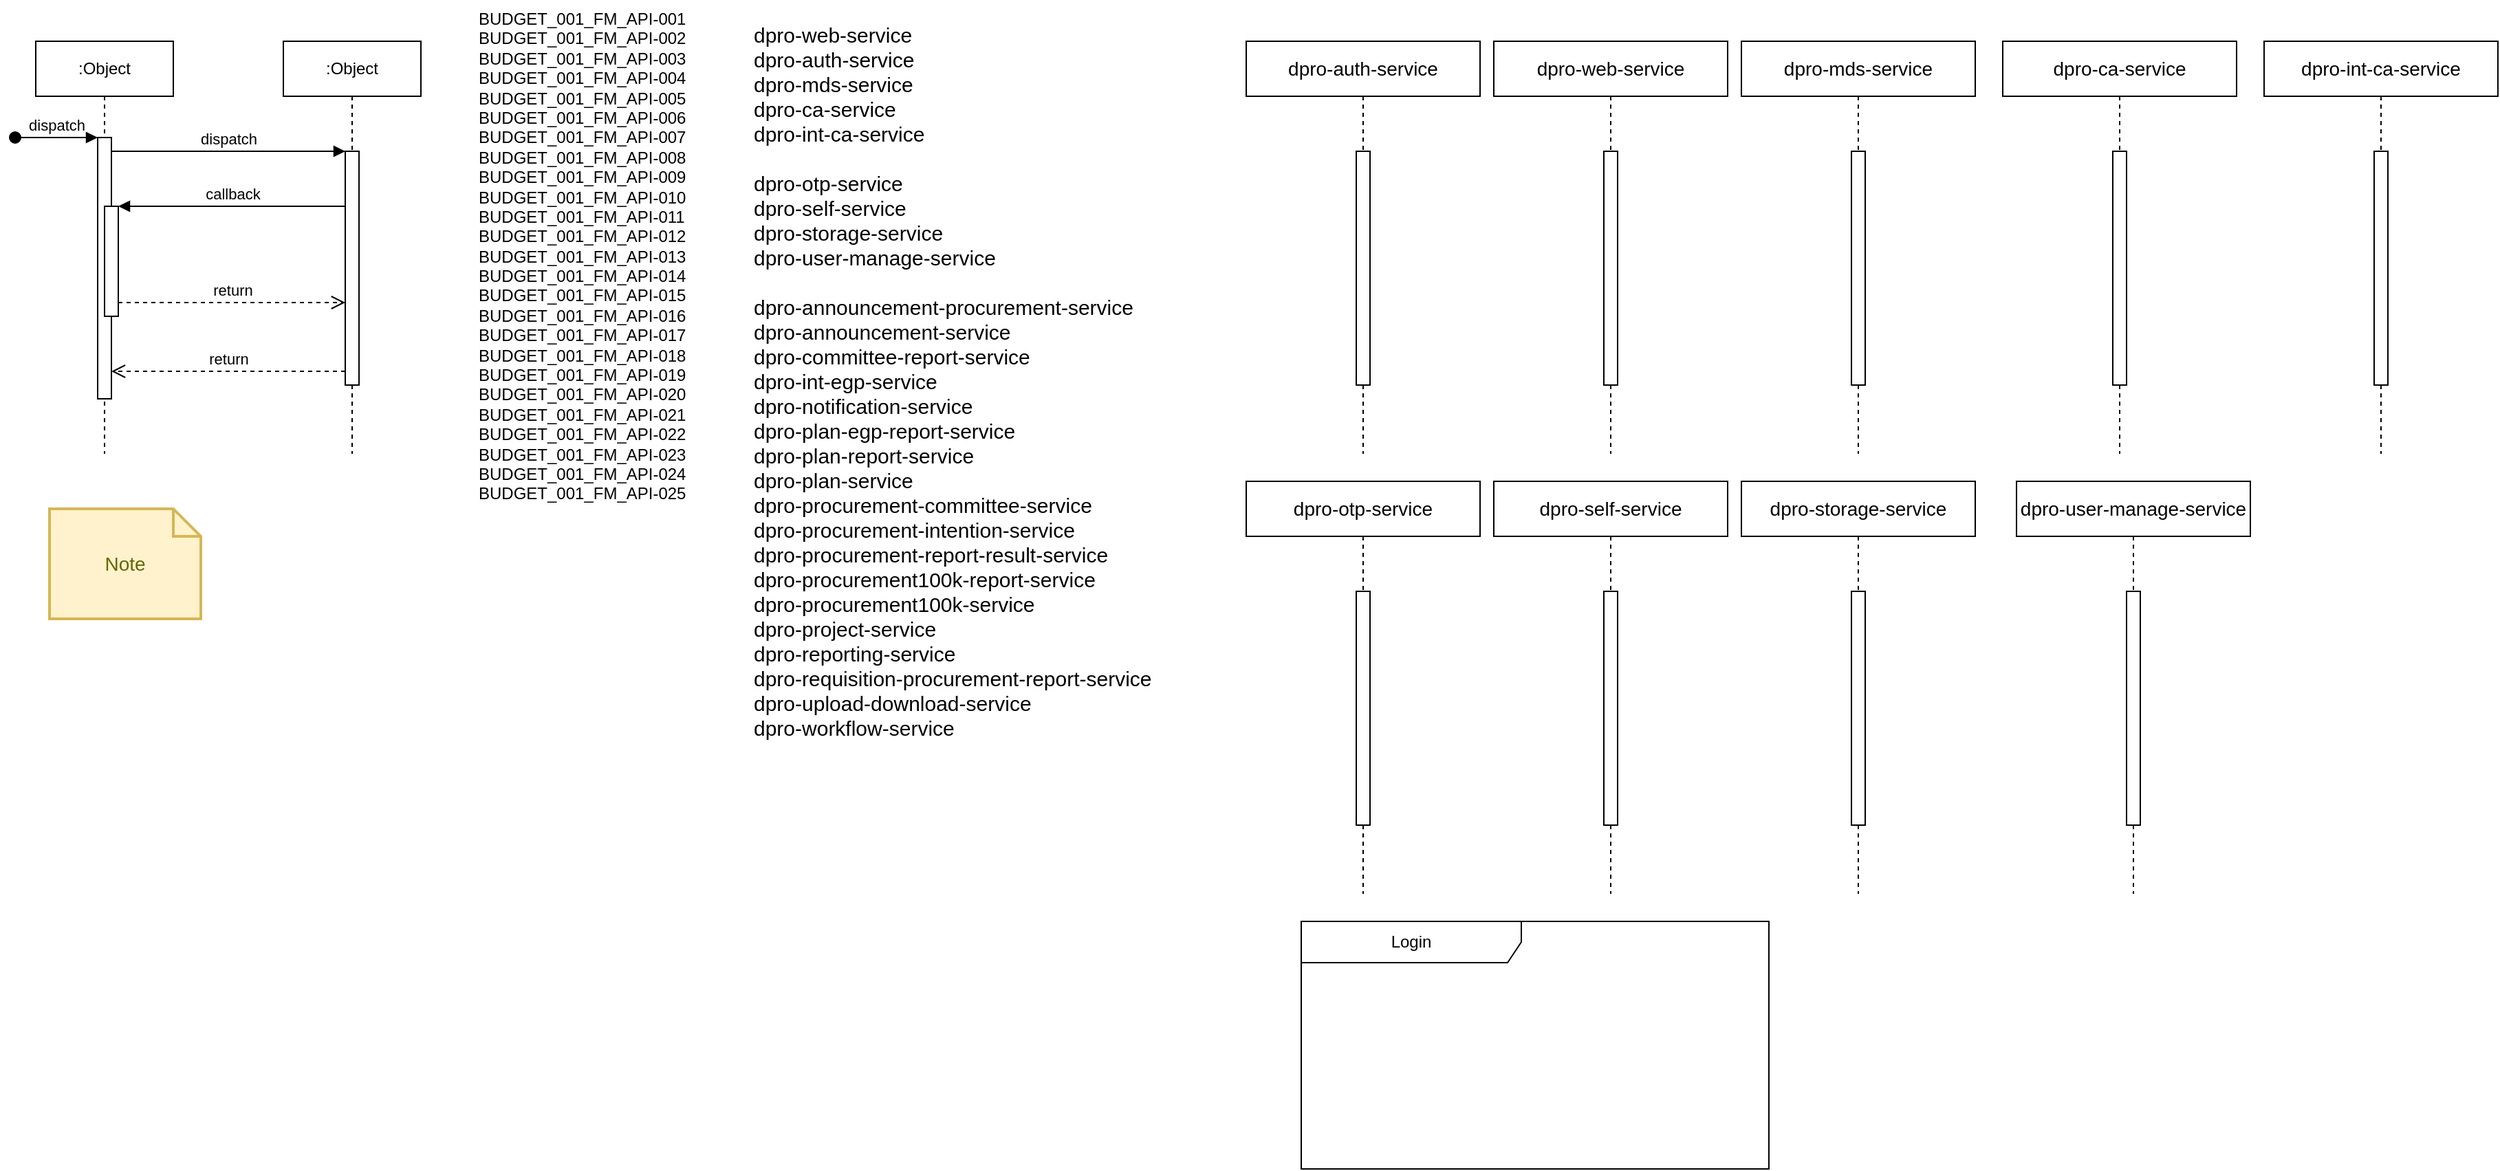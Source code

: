 <mxfile version="24.0.1" type="github" pages="7">
  <diagram name="Overviews" id="2YBvvXClWsGukQMizWep">
    <mxGraphModel dx="816" dy="507" grid="1" gridSize="10" guides="1" tooltips="1" connect="1" arrows="1" fold="1" page="1" pageScale="1" pageWidth="3300" pageHeight="4681" math="0" shadow="0">
      <root>
        <mxCell id="0" />
        <mxCell id="1" parent="0" />
        <mxCell id="aM9ryv3xv72pqoxQDRHE-1" value=":Object" style="shape=umlLifeline;perimeter=lifelinePerimeter;whiteSpace=wrap;html=1;container=0;dropTarget=0;collapsible=0;recursiveResize=0;outlineConnect=0;portConstraint=eastwest;newEdgeStyle={&quot;edgeStyle&quot;:&quot;elbowEdgeStyle&quot;,&quot;elbow&quot;:&quot;vertical&quot;,&quot;curved&quot;:0,&quot;rounded&quot;:0};" parent="1" vertex="1">
          <mxGeometry x="40" y="40" width="100" height="300" as="geometry" />
        </mxCell>
        <mxCell id="aM9ryv3xv72pqoxQDRHE-2" value="" style="html=1;points=[];perimeter=orthogonalPerimeter;outlineConnect=0;targetShapes=umlLifeline;portConstraint=eastwest;newEdgeStyle={&quot;edgeStyle&quot;:&quot;elbowEdgeStyle&quot;,&quot;elbow&quot;:&quot;vertical&quot;,&quot;curved&quot;:0,&quot;rounded&quot;:0};" parent="aM9ryv3xv72pqoxQDRHE-1" vertex="1">
          <mxGeometry x="45" y="70" width="10" height="190" as="geometry" />
        </mxCell>
        <mxCell id="aM9ryv3xv72pqoxQDRHE-3" value="dispatch" style="html=1;verticalAlign=bottom;startArrow=oval;endArrow=block;startSize=8;edgeStyle=elbowEdgeStyle;elbow=vertical;curved=0;rounded=0;" parent="aM9ryv3xv72pqoxQDRHE-1" target="aM9ryv3xv72pqoxQDRHE-2" edge="1">
          <mxGeometry relative="1" as="geometry">
            <mxPoint x="-15" y="70" as="sourcePoint" />
          </mxGeometry>
        </mxCell>
        <mxCell id="aM9ryv3xv72pqoxQDRHE-4" value="" style="html=1;points=[];perimeter=orthogonalPerimeter;outlineConnect=0;targetShapes=umlLifeline;portConstraint=eastwest;newEdgeStyle={&quot;edgeStyle&quot;:&quot;elbowEdgeStyle&quot;,&quot;elbow&quot;:&quot;vertical&quot;,&quot;curved&quot;:0,&quot;rounded&quot;:0};" parent="aM9ryv3xv72pqoxQDRHE-1" vertex="1">
          <mxGeometry x="50" y="120" width="10" height="80" as="geometry" />
        </mxCell>
        <mxCell id="aM9ryv3xv72pqoxQDRHE-5" value=":Object" style="shape=umlLifeline;perimeter=lifelinePerimeter;whiteSpace=wrap;html=1;container=0;dropTarget=0;collapsible=0;recursiveResize=0;outlineConnect=0;portConstraint=eastwest;newEdgeStyle={&quot;edgeStyle&quot;:&quot;elbowEdgeStyle&quot;,&quot;elbow&quot;:&quot;vertical&quot;,&quot;curved&quot;:0,&quot;rounded&quot;:0};" parent="1" vertex="1">
          <mxGeometry x="220" y="40" width="100" height="300" as="geometry" />
        </mxCell>
        <mxCell id="aM9ryv3xv72pqoxQDRHE-6" value="" style="html=1;points=[];perimeter=orthogonalPerimeter;outlineConnect=0;targetShapes=umlLifeline;portConstraint=eastwest;newEdgeStyle={&quot;edgeStyle&quot;:&quot;elbowEdgeStyle&quot;,&quot;elbow&quot;:&quot;vertical&quot;,&quot;curved&quot;:0,&quot;rounded&quot;:0};" parent="aM9ryv3xv72pqoxQDRHE-5" vertex="1">
          <mxGeometry x="45" y="80" width="10" height="170" as="geometry" />
        </mxCell>
        <mxCell id="aM9ryv3xv72pqoxQDRHE-7" value="dispatch" style="html=1;verticalAlign=bottom;endArrow=block;edgeStyle=elbowEdgeStyle;elbow=vertical;curved=0;rounded=0;" parent="1" source="aM9ryv3xv72pqoxQDRHE-2" target="aM9ryv3xv72pqoxQDRHE-6" edge="1">
          <mxGeometry relative="1" as="geometry">
            <mxPoint x="195" y="130" as="sourcePoint" />
            <Array as="points">
              <mxPoint x="180" y="120" />
            </Array>
          </mxGeometry>
        </mxCell>
        <mxCell id="aM9ryv3xv72pqoxQDRHE-8" value="return" style="html=1;verticalAlign=bottom;endArrow=open;dashed=1;endSize=8;edgeStyle=elbowEdgeStyle;elbow=vertical;curved=0;rounded=0;" parent="1" source="aM9ryv3xv72pqoxQDRHE-6" target="aM9ryv3xv72pqoxQDRHE-2" edge="1">
          <mxGeometry relative="1" as="geometry">
            <mxPoint x="195" y="205" as="targetPoint" />
            <Array as="points">
              <mxPoint x="190" y="280" />
            </Array>
          </mxGeometry>
        </mxCell>
        <mxCell id="aM9ryv3xv72pqoxQDRHE-9" value="callback" style="html=1;verticalAlign=bottom;endArrow=block;edgeStyle=elbowEdgeStyle;elbow=vertical;curved=0;rounded=0;" parent="1" source="aM9ryv3xv72pqoxQDRHE-6" target="aM9ryv3xv72pqoxQDRHE-4" edge="1">
          <mxGeometry relative="1" as="geometry">
            <mxPoint x="175" y="160" as="sourcePoint" />
            <Array as="points">
              <mxPoint x="190" y="160" />
            </Array>
          </mxGeometry>
        </mxCell>
        <mxCell id="aM9ryv3xv72pqoxQDRHE-10" value="return" style="html=1;verticalAlign=bottom;endArrow=open;dashed=1;endSize=8;edgeStyle=elbowEdgeStyle;elbow=vertical;curved=0;rounded=0;" parent="1" source="aM9ryv3xv72pqoxQDRHE-4" target="aM9ryv3xv72pqoxQDRHE-6" edge="1">
          <mxGeometry relative="1" as="geometry">
            <mxPoint x="175" y="235" as="targetPoint" />
            <Array as="points">
              <mxPoint x="180" y="230" />
            </Array>
          </mxGeometry>
        </mxCell>
        <mxCell id="-TaVARG5MMbbvSXpJm-a-1" value="BUDGET_001_FM_API-001&#xa;BUDGET_001_FM_API-002&#xa;BUDGET_001_FM_API-003&#xa;BUDGET_001_FM_API-004&#xa;BUDGET_001_FM_API-005&#xa;BUDGET_001_FM_API-006&#xa;BUDGET_001_FM_API-007&#xa;BUDGET_001_FM_API-008&#xa;BUDGET_001_FM_API-009&#xa;BUDGET_001_FM_API-010&#xa;BUDGET_001_FM_API-011&#xa;BUDGET_001_FM_API-012&#xa;BUDGET_001_FM_API-013&#xa;BUDGET_001_FM_API-014&#xa;BUDGET_001_FM_API-015&#xa;BUDGET_001_FM_API-016&#xa;BUDGET_001_FM_API-017&#xa;BUDGET_001_FM_API-018&#xa;BUDGET_001_FM_API-019&#xa;BUDGET_001_FM_API-020&#xa;BUDGET_001_FM_API-021&#xa;BUDGET_001_FM_API-022&#xa;BUDGET_001_FM_API-023&#xa;BUDGET_001_FM_API-024&#xa;BUDGET_001_FM_API-025" style="text;whiteSpace=wrap;" parent="1" vertex="1">
          <mxGeometry x="360" y="10" width="180" height="380" as="geometry" />
        </mxCell>
        <mxCell id="-TaVARG5MMbbvSXpJm-a-2" value="Note" style="shape=note;strokeWidth=2;fontSize=14;size=20;whiteSpace=wrap;html=1;fillColor=#fff2cc;strokeColor=#d6b656;fontColor=#666600;" parent="1" vertex="1">
          <mxGeometry x="50" y="380" width="110.0" height="80" as="geometry" />
        </mxCell>
        <mxCell id="jDLPC_h-5xHj1YWSQunS-3" value="dpro-web-service&#xa;dpro-auth-service&#xa;dpro-mds-service&#xa;dpro-ca-service&#xa;dpro-int-ca-service&#xa;&#xa;dpro-otp-service&#xa;dpro-self-service&#xa;dpro-storage-service&#xa;dpro-user-manage-service&#xa;&#xa;dpro-announcement-procurement-service&#xa;dpro-announcement-service&#xa;dpro-committee-report-service&#xa;dpro-int-egp-service&#xa;dpro-notification-service&#xa;dpro-plan-egp-report-service&#xa;dpro-plan-report-service&#xa;dpro-plan-service&#xa;dpro-procurement-committee-service&#xa;dpro-procurement-intention-service&#xa;dpro-procurement-report-result-service&#xa;dpro-procurement100k-report-service&#xa;dpro-procurement100k-service&#xa;dpro-project-service&#xa;dpro-reporting-service&#xa;dpro-requisition-procurement-report-service&#xa;dpro-upload-download-service&#xa;dpro-workflow-service" style="text;whiteSpace=wrap;fontFamily=Helvetica;fontSize=15;" vertex="1" parent="1">
          <mxGeometry x="560" y="20" width="310" height="560" as="geometry" />
        </mxCell>
        <mxCell id="jDLPC_h-5xHj1YWSQunS-4" value="dpro-auth-service" style="shape=umlLifeline;perimeter=lifelinePerimeter;whiteSpace=wrap;html=1;container=0;dropTarget=0;collapsible=0;recursiveResize=0;outlineConnect=0;portConstraint=eastwest;newEdgeStyle={&quot;edgeStyle&quot;:&quot;elbowEdgeStyle&quot;,&quot;elbow&quot;:&quot;vertical&quot;,&quot;curved&quot;:0,&quot;rounded&quot;:0};fontSize=14;" vertex="1" parent="1">
          <mxGeometry x="920" y="40" width="170" height="300" as="geometry" />
        </mxCell>
        <mxCell id="jDLPC_h-5xHj1YWSQunS-5" value="" style="html=1;points=[];perimeter=orthogonalPerimeter;outlineConnect=0;targetShapes=umlLifeline;portConstraint=eastwest;newEdgeStyle={&quot;edgeStyle&quot;:&quot;elbowEdgeStyle&quot;,&quot;elbow&quot;:&quot;vertical&quot;,&quot;curved&quot;:0,&quot;rounded&quot;:0};" vertex="1" parent="jDLPC_h-5xHj1YWSQunS-4">
          <mxGeometry x="80" y="80" width="10" height="170" as="geometry" />
        </mxCell>
        <mxCell id="jDLPC_h-5xHj1YWSQunS-6" value="dpro-web-service" style="shape=umlLifeline;perimeter=lifelinePerimeter;whiteSpace=wrap;html=1;container=0;dropTarget=0;collapsible=0;recursiveResize=0;outlineConnect=0;portConstraint=eastwest;newEdgeStyle={&quot;edgeStyle&quot;:&quot;elbowEdgeStyle&quot;,&quot;elbow&quot;:&quot;vertical&quot;,&quot;curved&quot;:0,&quot;rounded&quot;:0};fontSize=14;" vertex="1" parent="1">
          <mxGeometry x="1100" y="40" width="170" height="300" as="geometry" />
        </mxCell>
        <mxCell id="jDLPC_h-5xHj1YWSQunS-7" value="" style="html=1;points=[];perimeter=orthogonalPerimeter;outlineConnect=0;targetShapes=umlLifeline;portConstraint=eastwest;newEdgeStyle={&quot;edgeStyle&quot;:&quot;elbowEdgeStyle&quot;,&quot;elbow&quot;:&quot;vertical&quot;,&quot;curved&quot;:0,&quot;rounded&quot;:0};" vertex="1" parent="jDLPC_h-5xHj1YWSQunS-6">
          <mxGeometry x="80" y="80" width="10" height="170" as="geometry" />
        </mxCell>
        <mxCell id="jDLPC_h-5xHj1YWSQunS-8" value="dpro-mds-service" style="shape=umlLifeline;perimeter=lifelinePerimeter;whiteSpace=wrap;html=1;container=0;dropTarget=0;collapsible=0;recursiveResize=0;outlineConnect=0;portConstraint=eastwest;newEdgeStyle={&quot;edgeStyle&quot;:&quot;elbowEdgeStyle&quot;,&quot;elbow&quot;:&quot;vertical&quot;,&quot;curved&quot;:0,&quot;rounded&quot;:0};fontSize=14;" vertex="1" parent="1">
          <mxGeometry x="1280" y="40" width="170" height="300" as="geometry" />
        </mxCell>
        <mxCell id="jDLPC_h-5xHj1YWSQunS-9" value="" style="html=1;points=[];perimeter=orthogonalPerimeter;outlineConnect=0;targetShapes=umlLifeline;portConstraint=eastwest;newEdgeStyle={&quot;edgeStyle&quot;:&quot;elbowEdgeStyle&quot;,&quot;elbow&quot;:&quot;vertical&quot;,&quot;curved&quot;:0,&quot;rounded&quot;:0};" vertex="1" parent="jDLPC_h-5xHj1YWSQunS-8">
          <mxGeometry x="80" y="80" width="10" height="170" as="geometry" />
        </mxCell>
        <mxCell id="jDLPC_h-5xHj1YWSQunS-10" value="dpro-otp-service" style="shape=umlLifeline;perimeter=lifelinePerimeter;whiteSpace=wrap;html=1;container=0;dropTarget=0;collapsible=0;recursiveResize=0;outlineConnect=0;portConstraint=eastwest;newEdgeStyle={&quot;edgeStyle&quot;:&quot;elbowEdgeStyle&quot;,&quot;elbow&quot;:&quot;vertical&quot;,&quot;curved&quot;:0,&quot;rounded&quot;:0};fontSize=14;" vertex="1" parent="1">
          <mxGeometry x="920" y="360" width="170" height="300" as="geometry" />
        </mxCell>
        <mxCell id="jDLPC_h-5xHj1YWSQunS-11" value="" style="html=1;points=[];perimeter=orthogonalPerimeter;outlineConnect=0;targetShapes=umlLifeline;portConstraint=eastwest;newEdgeStyle={&quot;edgeStyle&quot;:&quot;elbowEdgeStyle&quot;,&quot;elbow&quot;:&quot;vertical&quot;,&quot;curved&quot;:0,&quot;rounded&quot;:0};" vertex="1" parent="jDLPC_h-5xHj1YWSQunS-10">
          <mxGeometry x="80" y="80" width="10" height="170" as="geometry" />
        </mxCell>
        <mxCell id="jDLPC_h-5xHj1YWSQunS-12" value="dpro-self-service" style="shape=umlLifeline;perimeter=lifelinePerimeter;whiteSpace=wrap;html=1;container=0;dropTarget=0;collapsible=0;recursiveResize=0;outlineConnect=0;portConstraint=eastwest;newEdgeStyle={&quot;edgeStyle&quot;:&quot;elbowEdgeStyle&quot;,&quot;elbow&quot;:&quot;vertical&quot;,&quot;curved&quot;:0,&quot;rounded&quot;:0};fontSize=14;" vertex="1" parent="1">
          <mxGeometry x="1100" y="360" width="170" height="300" as="geometry" />
        </mxCell>
        <mxCell id="jDLPC_h-5xHj1YWSQunS-13" value="" style="html=1;points=[];perimeter=orthogonalPerimeter;outlineConnect=0;targetShapes=umlLifeline;portConstraint=eastwest;newEdgeStyle={&quot;edgeStyle&quot;:&quot;elbowEdgeStyle&quot;,&quot;elbow&quot;:&quot;vertical&quot;,&quot;curved&quot;:0,&quot;rounded&quot;:0};" vertex="1" parent="jDLPC_h-5xHj1YWSQunS-12">
          <mxGeometry x="80" y="80" width="10" height="170" as="geometry" />
        </mxCell>
        <mxCell id="jDLPC_h-5xHj1YWSQunS-14" value="dpro-storage-service" style="shape=umlLifeline;perimeter=lifelinePerimeter;whiteSpace=wrap;html=1;container=0;dropTarget=0;collapsible=0;recursiveResize=0;outlineConnect=0;portConstraint=eastwest;newEdgeStyle={&quot;edgeStyle&quot;:&quot;elbowEdgeStyle&quot;,&quot;elbow&quot;:&quot;vertical&quot;,&quot;curved&quot;:0,&quot;rounded&quot;:0};fontSize=14;" vertex="1" parent="1">
          <mxGeometry x="1280" y="360" width="170" height="300" as="geometry" />
        </mxCell>
        <mxCell id="jDLPC_h-5xHj1YWSQunS-15" value="" style="html=1;points=[];perimeter=orthogonalPerimeter;outlineConnect=0;targetShapes=umlLifeline;portConstraint=eastwest;newEdgeStyle={&quot;edgeStyle&quot;:&quot;elbowEdgeStyle&quot;,&quot;elbow&quot;:&quot;vertical&quot;,&quot;curved&quot;:0,&quot;rounded&quot;:0};" vertex="1" parent="jDLPC_h-5xHj1YWSQunS-14">
          <mxGeometry x="80" y="80" width="10" height="170" as="geometry" />
        </mxCell>
        <mxCell id="jDLPC_h-5xHj1YWSQunS-16" value="dpro-user-manage-service" style="shape=umlLifeline;perimeter=lifelinePerimeter;whiteSpace=wrap;html=1;container=0;dropTarget=0;collapsible=0;recursiveResize=0;outlineConnect=0;portConstraint=eastwest;newEdgeStyle={&quot;edgeStyle&quot;:&quot;elbowEdgeStyle&quot;,&quot;elbow&quot;:&quot;vertical&quot;,&quot;curved&quot;:0,&quot;rounded&quot;:0};fontSize=14;" vertex="1" parent="1">
          <mxGeometry x="1480" y="360" width="170" height="300" as="geometry" />
        </mxCell>
        <mxCell id="jDLPC_h-5xHj1YWSQunS-17" value="" style="html=1;points=[];perimeter=orthogonalPerimeter;outlineConnect=0;targetShapes=umlLifeline;portConstraint=eastwest;newEdgeStyle={&quot;edgeStyle&quot;:&quot;elbowEdgeStyle&quot;,&quot;elbow&quot;:&quot;vertical&quot;,&quot;curved&quot;:0,&quot;rounded&quot;:0};" vertex="1" parent="jDLPC_h-5xHj1YWSQunS-16">
          <mxGeometry x="80" y="80" width="10" height="170" as="geometry" />
        </mxCell>
        <mxCell id="jDLPC_h-5xHj1YWSQunS-18" value="dpro-ca-service" style="shape=umlLifeline;perimeter=lifelinePerimeter;whiteSpace=wrap;html=1;container=0;dropTarget=0;collapsible=0;recursiveResize=0;outlineConnect=0;portConstraint=eastwest;newEdgeStyle={&quot;edgeStyle&quot;:&quot;elbowEdgeStyle&quot;,&quot;elbow&quot;:&quot;vertical&quot;,&quot;curved&quot;:0,&quot;rounded&quot;:0};fontSize=14;" vertex="1" parent="1">
          <mxGeometry x="1470" y="40" width="170" height="300" as="geometry" />
        </mxCell>
        <mxCell id="jDLPC_h-5xHj1YWSQunS-19" value="" style="html=1;points=[];perimeter=orthogonalPerimeter;outlineConnect=0;targetShapes=umlLifeline;portConstraint=eastwest;newEdgeStyle={&quot;edgeStyle&quot;:&quot;elbowEdgeStyle&quot;,&quot;elbow&quot;:&quot;vertical&quot;,&quot;curved&quot;:0,&quot;rounded&quot;:0};" vertex="1" parent="jDLPC_h-5xHj1YWSQunS-18">
          <mxGeometry x="80" y="80" width="10" height="170" as="geometry" />
        </mxCell>
        <mxCell id="jDLPC_h-5xHj1YWSQunS-20" value="dpro-int-ca-service" style="shape=umlLifeline;perimeter=lifelinePerimeter;whiteSpace=wrap;html=1;container=0;dropTarget=0;collapsible=0;recursiveResize=0;outlineConnect=0;portConstraint=eastwest;newEdgeStyle={&quot;edgeStyle&quot;:&quot;elbowEdgeStyle&quot;,&quot;elbow&quot;:&quot;vertical&quot;,&quot;curved&quot;:0,&quot;rounded&quot;:0};fontSize=14;" vertex="1" parent="1">
          <mxGeometry x="1660" y="40" width="170" height="300" as="geometry" />
        </mxCell>
        <mxCell id="jDLPC_h-5xHj1YWSQunS-21" value="" style="html=1;points=[];perimeter=orthogonalPerimeter;outlineConnect=0;targetShapes=umlLifeline;portConstraint=eastwest;newEdgeStyle={&quot;edgeStyle&quot;:&quot;elbowEdgeStyle&quot;,&quot;elbow&quot;:&quot;vertical&quot;,&quot;curved&quot;:0,&quot;rounded&quot;:0};" vertex="1" parent="jDLPC_h-5xHj1YWSQunS-20">
          <mxGeometry x="80" y="80" width="10" height="170" as="geometry" />
        </mxCell>
        <mxCell id="jDLPC_h-5xHj1YWSQunS-22" value="Login" style="shape=umlFrame;whiteSpace=wrap;html=1;pointerEvents=0;recursiveResize=0;container=1;collapsible=0;width=160;fontStyle=0" vertex="1" parent="1">
          <mxGeometry x="960" y="680" width="340" height="180" as="geometry" />
        </mxCell>
      </root>
    </mxGraphModel>
  </diagram>
  <diagram id="rSaH8NdVP8mn4lWI2dxP" name="BUDGET_001_FM">
    <mxGraphModel dx="816" dy="592" grid="1" gridSize="10" guides="1" tooltips="1" connect="1" arrows="1" fold="1" page="1" pageScale="1" pageWidth="3300" pageHeight="4681" math="0" shadow="0">
      <root>
        <mxCell id="0" />
        <mxCell id="1" parent="0" />
        <mxCell id="EPhtuEM1E1tdVWYiNVVR-2" value="rungnapa.m&#xa;P@ssw0rd@123" style="text;whiteSpace=wrap;" vertex="1" parent="1">
          <mxGeometry x="30" y="10" width="100" height="40" as="geometry" />
        </mxCell>
        <mxCell id="EPhtuEM1E1tdVWYiNVVR-3" value="F-66-0-01-401-02-2" style="text;whiteSpace=wrap;" vertex="1" parent="1">
          <mxGeometry x="30" y="70" width="140" height="40" as="geometry" />
        </mxCell>
        <mxCell id="EPhtuEM1E1tdVWYiNVVR-4" value="Procurement is a complex and multifaceted aspect of business operations &#xa;that requires careful consideration and strategic planning. From &#xa;sourcing suppliers to negotiating contracts and managing relationships, &#xa;the procurement process plays a crucial role in the success of an &#xa;organization. This comprehensive guide will delve into the intricacies &#xa;of procurement, providing in-depth insights, best practices, and &#xa;strategies for optimizing this essential function within a company." style="text;whiteSpace=wrap;html=1;" vertex="1" parent="1">
          <mxGeometry x="30" y="150" width="430" height="120" as="geometry" />
        </mxCell>
        <mxCell id="EPhtuEM1E1tdVWYiNVVR-6" value="SEC-REVIEW-001" style="text;whiteSpace=wrap;html=1;" vertex="1" parent="1">
          <mxGeometry x="30" y="110" width="130" height="40" as="geometry" />
        </mxCell>
        <UserObject label="https://100.98.95.26" link="https://100.98.95.26" id="EPhtuEM1E1tdVWYiNVVR-7">
          <mxCell style="text;whiteSpace=wrap;" vertex="1" parent="1">
            <mxGeometry x="150" y="10" width="140" height="40" as="geometry" />
          </mxCell>
        </UserObject>
        <mxCell id="EPhtuEM1E1tdVWYiNVVR-9" value="PASS : 0994000041098" style="text;whiteSpace=wrap;" vertex="1" parent="1">
          <mxGeometry x="290" y="10" width="140" height="40" as="geometry" />
        </mxCell>
      </root>
    </mxGraphModel>
  </diagram>
  <diagram id="nqIrVXzXZWHMo4DkmTQZ" name="BUDGET_002_FM">
    <mxGraphModel dx="1306" dy="811" grid="1" gridSize="10" guides="1" tooltips="1" connect="1" arrows="1" fold="1" page="1" pageScale="1" pageWidth="3300" pageHeight="4681" math="0" shadow="0">
      <root>
        <mxCell id="0" />
        <mxCell id="1" parent="0" />
      </root>
    </mxGraphModel>
  </diagram>
  <diagram id="zQ6jQq0Ts4D7YYxGXrK2" name="PROC_002_FM">
    <mxGraphModel dx="1306" dy="811" grid="1" gridSize="10" guides="1" tooltips="1" connect="1" arrows="1" fold="1" page="1" pageScale="1" pageWidth="3300" pageHeight="4681" math="0" shadow="0">
      <root>
        <mxCell id="0" />
        <mxCell id="1" parent="0" />
      </root>
    </mxGraphModel>
  </diagram>
  <diagram id="btvgOp0sQsY-LS6y_xO-" name="PROC_011_FM">
    <mxGraphModel dx="1306" dy="811" grid="1" gridSize="10" guides="1" tooltips="1" connect="1" arrows="1" fold="1" page="1" pageScale="1" pageWidth="3300" pageHeight="4681" math="0" shadow="0">
      <root>
        <mxCell id="0" />
        <mxCell id="1" parent="0" />
      </root>
    </mxGraphModel>
  </diagram>
  <diagram id="dOvX-RYG1lpgUbQyHqaX" name="PROC_012_FM">
    <mxGraphModel dx="1306" dy="811" grid="1" gridSize="10" guides="1" tooltips="1" connect="1" arrows="1" fold="1" page="1" pageScale="1" pageWidth="3300" pageHeight="4681" math="0" shadow="0">
      <root>
        <mxCell id="0" />
        <mxCell id="1" parent="0" />
      </root>
    </mxGraphModel>
  </diagram>
  <diagram id="w6cAZVfIFwaDcwH45HJJ" name="PROC_003_INT">
    <mxGraphModel dx="1306" dy="811" grid="1" gridSize="10" guides="1" tooltips="1" connect="1" arrows="1" fold="1" page="1" pageScale="1" pageWidth="3300" pageHeight="4681" math="0" shadow="0">
      <root>
        <mxCell id="0" />
        <mxCell id="1" parent="0" />
        <mxCell id="YPrYw4atHl12UZ3xD424-3" value="PROC_003_INT_API-001&#xa;PROC_003_INT_API-002" style="text;whiteSpace=wrap;" parent="1" vertex="1">
          <mxGeometry x="70" y="50" width="170" height="50" as="geometry" />
        </mxCell>
        <mxCell id="nejnaMu0npJQ8gBq4WCY-1" value="dpro-project-service" style="shape=umlLifeline;perimeter=lifelinePerimeter;whiteSpace=wrap;html=1;container=0;dropTarget=0;collapsible=0;recursiveResize=0;outlineConnect=0;portConstraint=eastwest;newEdgeStyle={&quot;edgeStyle&quot;:&quot;elbowEdgeStyle&quot;,&quot;elbow&quot;:&quot;vertical&quot;,&quot;curved&quot;:0,&quot;rounded&quot;:0};fontSize=14;" parent="1" vertex="1">
          <mxGeometry x="420" y="30" width="170" height="300" as="geometry" />
        </mxCell>
        <mxCell id="nejnaMu0npJQ8gBq4WCY-2" value="" style="html=1;points=[];perimeter=orthogonalPerimeter;outlineConnect=0;targetShapes=umlLifeline;portConstraint=eastwest;newEdgeStyle={&quot;edgeStyle&quot;:&quot;elbowEdgeStyle&quot;,&quot;elbow&quot;:&quot;vertical&quot;,&quot;curved&quot;:0,&quot;rounded&quot;:0};" parent="nejnaMu0npJQ8gBq4WCY-1" vertex="1">
          <mxGeometry x="80" y="80" width="10" height="140" as="geometry" />
        </mxCell>
        <mxCell id="VUPY7YrWBb2VEkZ5RYBU-1" value="&lt;a data-sheets-formula-bar-text-style=&quot;font-size:13px;color:#1155cc;font-weight:normal;text-decoration:underline;font-family:&#39;Arial&#39;;font-style:normal;text-decoration-skip-ink:none;&quot; class=&quot;waffle-rich-text-link&quot; data-sheets-formula-bar-text-link=&quot;https://nhsoapi.nhso.go.th/FMU/egp/v1/service&quot;&gt;https://nhsoapi.nhso.go.th/FMU/egp/v1/service&lt;/a&gt;" style="shape=umlLifeline;perimeter=lifelinePerimeter;whiteSpace=wrap;html=1;container=0;dropTarget=0;collapsible=0;recursiveResize=0;outlineConnect=0;portConstraint=eastwest;newEdgeStyle={&quot;edgeStyle&quot;:&quot;elbowEdgeStyle&quot;,&quot;elbow&quot;:&quot;vertical&quot;,&quot;curved&quot;:0,&quot;rounded&quot;:0};fontSize=14;" parent="1" vertex="1">
          <mxGeometry x="780" y="30" width="170" height="300" as="geometry" />
        </mxCell>
        <mxCell id="VUPY7YrWBb2VEkZ5RYBU-2" value="" style="html=1;points=[];perimeter=orthogonalPerimeter;outlineConnect=0;targetShapes=umlLifeline;portConstraint=eastwest;newEdgeStyle={&quot;edgeStyle&quot;:&quot;elbowEdgeStyle&quot;,&quot;elbow&quot;:&quot;vertical&quot;,&quot;curved&quot;:0,&quot;rounded&quot;:0};" parent="VUPY7YrWBb2VEkZ5RYBU-1" vertex="1">
          <mxGeometry x="80" y="124" width="10" height="46" as="geometry" />
        </mxCell>
        <mxCell id="VUPY7YrWBb2VEkZ5RYBU-4" value="&lt;a data-sheets-formula-bar-text-link=&quot;https://dprodev.uat.krungthai.com/nsho/int-egp-service/v1/proc-003-int&quot; class=&quot;waffle-rich-text-link&quot; data-sheets-formula-bar-text-style=&quot;font-size:13px;color:#1155cc;font-weight:normal;text-decoration:underline;font-family:&#39;Arial&#39;;font-style:normal;text-decoration-skip-ink:none;&quot;&gt;int-egp-service&lt;/a&gt;" style="shape=umlLifeline;perimeter=lifelinePerimeter;whiteSpace=wrap;html=1;container=0;dropTarget=0;collapsible=0;recursiveResize=0;outlineConnect=0;portConstraint=eastwest;newEdgeStyle={&quot;edgeStyle&quot;:&quot;elbowEdgeStyle&quot;,&quot;elbow&quot;:&quot;vertical&quot;,&quot;curved&quot;:0,&quot;rounded&quot;:0};fontSize=14;" parent="1" vertex="1">
          <mxGeometry x="600" y="30" width="170" height="300" as="geometry" />
        </mxCell>
        <mxCell id="VUPY7YrWBb2VEkZ5RYBU-5" value="" style="html=1;points=[];perimeter=orthogonalPerimeter;outlineConnect=0;targetShapes=umlLifeline;portConstraint=eastwest;newEdgeStyle={&quot;edgeStyle&quot;:&quot;elbowEdgeStyle&quot;,&quot;elbow&quot;:&quot;vertical&quot;,&quot;curved&quot;:0,&quot;rounded&quot;:0};" parent="VUPY7YrWBb2VEkZ5RYBU-4" vertex="1">
          <mxGeometry x="80" y="100" width="10" height="100" as="geometry" />
        </mxCell>
        <mxCell id="VUPY7YrWBb2VEkZ5RYBU-6" style="edgeStyle=elbowEdgeStyle;rounded=0;orthogonalLoop=1;jettySize=auto;html=1;elbow=vertical;curved=0;" parent="1" edge="1">
          <mxGeometry relative="1" as="geometry">
            <mxPoint x="510" y="130.003" as="sourcePoint" />
            <mxPoint x="680" y="130.003" as="targetPoint" />
          </mxGeometry>
        </mxCell>
        <mxCell id="VUPY7YrWBb2VEkZ5RYBU-7" style="edgeStyle=elbowEdgeStyle;rounded=0;orthogonalLoop=1;jettySize=auto;html=1;elbow=vertical;curved=0;" parent="1" edge="1">
          <mxGeometry relative="1" as="geometry">
            <mxPoint x="690" y="154.833" as="sourcePoint" />
            <mxPoint x="860" y="154.833" as="targetPoint" />
          </mxGeometry>
        </mxCell>
        <mxCell id="VUPY7YrWBb2VEkZ5RYBU-11" value="restapi&lt;br&gt;xml" style="edgeLabel;html=1;align=center;verticalAlign=middle;resizable=0;points=[];" parent="VUPY7YrWBb2VEkZ5RYBU-7" vertex="1" connectable="0">
          <mxGeometry x="-0.104" y="2" relative="1" as="geometry">
            <mxPoint as="offset" />
          </mxGeometry>
        </mxCell>
        <mxCell id="VUPY7YrWBb2VEkZ5RYBU-8" style="edgeStyle=elbowEdgeStyle;rounded=0;orthogonalLoop=1;jettySize=auto;html=1;elbow=vertical;curved=0;" parent="1" edge="1">
          <mxGeometry relative="1" as="geometry">
            <mxPoint x="860" y="199.333" as="sourcePoint" />
            <mxPoint x="690" y="199.333" as="targetPoint" />
          </mxGeometry>
        </mxCell>
        <mxCell id="VUPY7YrWBb2VEkZ5RYBU-10" style="edgeStyle=elbowEdgeStyle;rounded=0;orthogonalLoop=1;jettySize=auto;html=1;elbow=vertical;curved=0;" parent="1" edge="1">
          <mxGeometry relative="1" as="geometry">
            <mxPoint x="680" y="229.833" as="sourcePoint" />
            <mxPoint x="510" y="229.833" as="targetPoint" />
          </mxGeometry>
        </mxCell>
      </root>
    </mxGraphModel>
  </diagram>
</mxfile>
